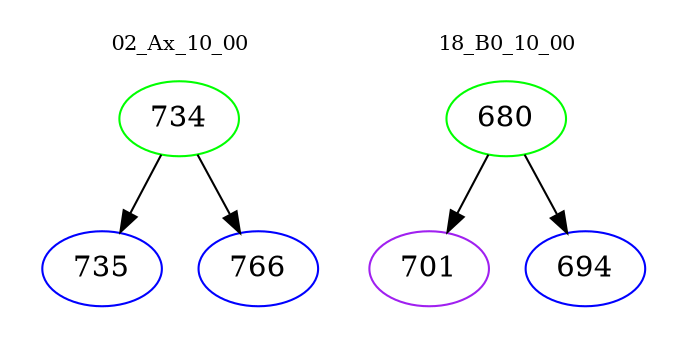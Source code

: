 digraph{
subgraph cluster_0 {
color = white
label = "02_Ax_10_00";
fontsize=10;
T0_734 [label="734", color="green"]
T0_734 -> T0_735 [color="black"]
T0_735 [label="735", color="blue"]
T0_734 -> T0_766 [color="black"]
T0_766 [label="766", color="blue"]
}
subgraph cluster_1 {
color = white
label = "18_B0_10_00";
fontsize=10;
T1_680 [label="680", color="green"]
T1_680 -> T1_701 [color="black"]
T1_701 [label="701", color="purple"]
T1_680 -> T1_694 [color="black"]
T1_694 [label="694", color="blue"]
}
}
